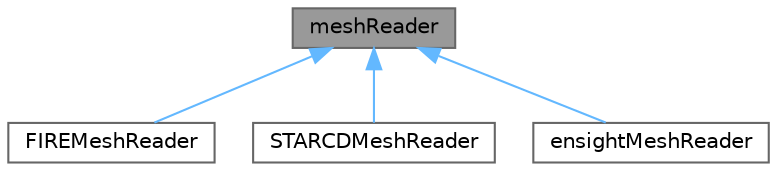 digraph "meshReader"
{
 // LATEX_PDF_SIZE
  bgcolor="transparent";
  edge [fontname=Helvetica,fontsize=10,labelfontname=Helvetica,labelfontsize=10];
  node [fontname=Helvetica,fontsize=10,shape=box,height=0.2,width=0.4];
  Node1 [id="Node000001",label="meshReader",height=0.2,width=0.4,color="gray40", fillcolor="grey60", style="filled", fontcolor="black",tooltip="This class supports creating polyMeshes with baffles."];
  Node1 -> Node2 [id="edge1_Node000001_Node000002",dir="back",color="steelblue1",style="solid",tooltip=" "];
  Node2 [id="Node000002",label="FIREMeshReader",height=0.2,width=0.4,color="gray40", fillcolor="white", style="filled",URL="$classFoam_1_1fileFormats_1_1FIREMeshReader.html",tooltip="Read AVL/FIRE fpma, fpmb files."];
  Node1 -> Node3 [id="edge2_Node000001_Node000003",dir="back",color="steelblue1",style="solid",tooltip=" "];
  Node3 [id="Node000003",label="STARCDMeshReader",height=0.2,width=0.4,color="gray40", fillcolor="white", style="filled",URL="$classFoam_1_1fileFormats_1_1STARCDMeshReader.html",tooltip="Read PROSTAR vrt/cel/bnd files. The protected data in meshReader are filled."];
  Node1 -> Node4 [id="edge3_Node000001_Node000004",dir="back",color="steelblue1",style="solid",tooltip=" "];
  Node4 [id="Node000004",label="ensightMeshReader",height=0.2,width=0.4,color="gray40", fillcolor="white", style="filled",URL="$classFoam_1_1fileFormats_1_1ensightMeshReader.html",tooltip="Notes."];
}
